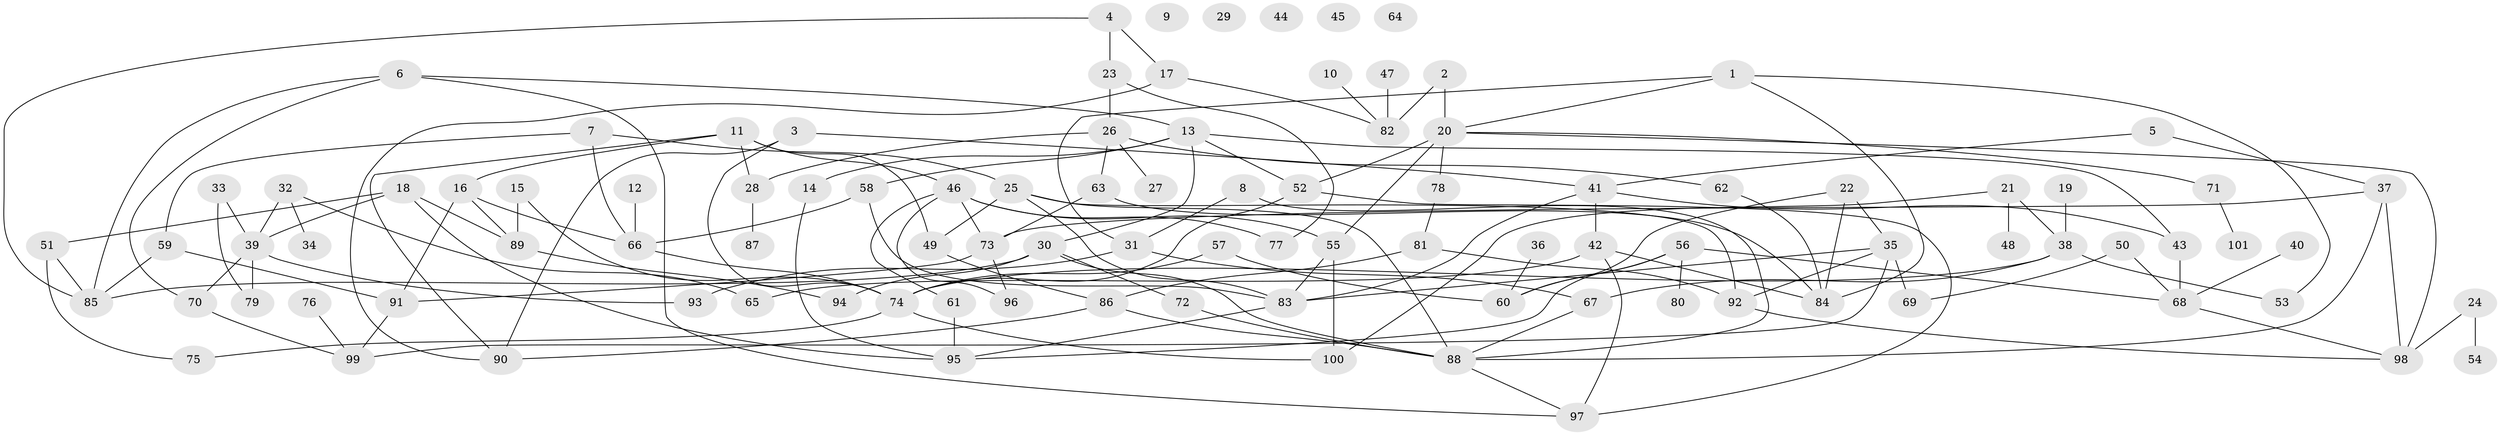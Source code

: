 // coarse degree distribution, {1: 0.17543859649122806, 6: 0.08771929824561403, 4: 0.22807017543859648, 8: 0.03508771929824561, 9: 0.05263157894736842, 2: 0.08771929824561403, 5: 0.12280701754385964, 7: 0.03508771929824561, 3: 0.17543859649122806}
// Generated by graph-tools (version 1.1) at 2025/35/03/04/25 23:35:53]
// undirected, 101 vertices, 155 edges
graph export_dot {
  node [color=gray90,style=filled];
  1;
  2;
  3;
  4;
  5;
  6;
  7;
  8;
  9;
  10;
  11;
  12;
  13;
  14;
  15;
  16;
  17;
  18;
  19;
  20;
  21;
  22;
  23;
  24;
  25;
  26;
  27;
  28;
  29;
  30;
  31;
  32;
  33;
  34;
  35;
  36;
  37;
  38;
  39;
  40;
  41;
  42;
  43;
  44;
  45;
  46;
  47;
  48;
  49;
  50;
  51;
  52;
  53;
  54;
  55;
  56;
  57;
  58;
  59;
  60;
  61;
  62;
  63;
  64;
  65;
  66;
  67;
  68;
  69;
  70;
  71;
  72;
  73;
  74;
  75;
  76;
  77;
  78;
  79;
  80;
  81;
  82;
  83;
  84;
  85;
  86;
  87;
  88;
  89;
  90;
  91;
  92;
  93;
  94;
  95;
  96;
  97;
  98;
  99;
  100;
  101;
  1 -- 20;
  1 -- 31;
  1 -- 53;
  1 -- 84;
  2 -- 20;
  2 -- 82;
  3 -- 41;
  3 -- 74;
  3 -- 90;
  4 -- 17;
  4 -- 23;
  4 -- 85;
  5 -- 37;
  5 -- 41;
  6 -- 13;
  6 -- 70;
  6 -- 85;
  6 -- 97;
  7 -- 25;
  7 -- 59;
  7 -- 66;
  8 -- 31;
  8 -- 88;
  10 -- 82;
  11 -- 16;
  11 -- 28;
  11 -- 46;
  11 -- 49;
  11 -- 90;
  12 -- 66;
  13 -- 14;
  13 -- 30;
  13 -- 43;
  13 -- 52;
  13 -- 58;
  14 -- 95;
  15 -- 74;
  15 -- 89;
  16 -- 66;
  16 -- 89;
  16 -- 91;
  17 -- 82;
  17 -- 90;
  18 -- 39;
  18 -- 51;
  18 -- 89;
  18 -- 95;
  19 -- 38;
  20 -- 52;
  20 -- 55;
  20 -- 71;
  20 -- 78;
  20 -- 98;
  21 -- 38;
  21 -- 48;
  21 -- 100;
  22 -- 35;
  22 -- 60;
  22 -- 84;
  23 -- 26;
  23 -- 77;
  24 -- 54;
  24 -- 98;
  25 -- 49;
  25 -- 83;
  25 -- 88;
  25 -- 92;
  26 -- 27;
  26 -- 28;
  26 -- 62;
  26 -- 63;
  28 -- 87;
  30 -- 72;
  30 -- 85;
  30 -- 88;
  30 -- 94;
  31 -- 67;
  31 -- 93;
  32 -- 34;
  32 -- 39;
  32 -- 65;
  33 -- 39;
  33 -- 79;
  35 -- 69;
  35 -- 83;
  35 -- 92;
  35 -- 99;
  36 -- 60;
  37 -- 73;
  37 -- 88;
  37 -- 98;
  38 -- 53;
  38 -- 67;
  38 -- 74;
  39 -- 70;
  39 -- 79;
  39 -- 93;
  40 -- 68;
  41 -- 42;
  41 -- 43;
  41 -- 83;
  42 -- 65;
  42 -- 84;
  42 -- 97;
  43 -- 68;
  46 -- 55;
  46 -- 61;
  46 -- 73;
  46 -- 77;
  46 -- 96;
  47 -- 82;
  49 -- 86;
  50 -- 68;
  50 -- 69;
  51 -- 75;
  51 -- 85;
  52 -- 74;
  52 -- 97;
  55 -- 83;
  55 -- 100;
  56 -- 60;
  56 -- 68;
  56 -- 80;
  56 -- 95;
  57 -- 60;
  57 -- 74;
  58 -- 66;
  58 -- 83;
  59 -- 85;
  59 -- 91;
  61 -- 95;
  62 -- 84;
  63 -- 73;
  63 -- 84;
  66 -- 74;
  67 -- 88;
  68 -- 98;
  70 -- 99;
  71 -- 101;
  72 -- 88;
  73 -- 91;
  73 -- 96;
  74 -- 75;
  74 -- 100;
  76 -- 99;
  78 -- 81;
  81 -- 86;
  81 -- 92;
  83 -- 95;
  86 -- 88;
  86 -- 90;
  88 -- 97;
  89 -- 94;
  91 -- 99;
  92 -- 98;
}
